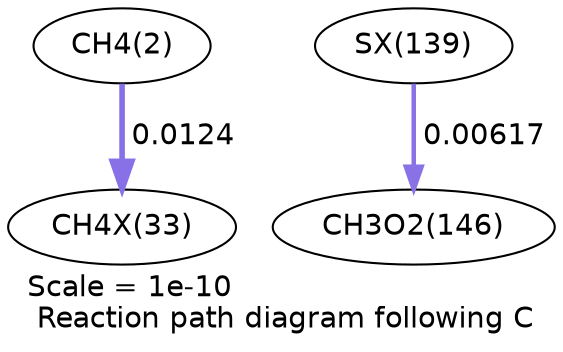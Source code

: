 digraph reaction_paths {
center=1;
s4 -> s43[fontname="Helvetica", penwidth=2.69, arrowsize=1.34, color="0.7, 0.512, 0.9"
, label=" 0.0124"];
s57 -> s29[fontname="Helvetica", penwidth=2.16, arrowsize=1.08, color="0.7, 0.506, 0.9"
, label=" 0.00617"];
s4 [ fontname="Helvetica", label="CH4(2)"];
s29 [ fontname="Helvetica", label="CH3O2(146)"];
s43 [ fontname="Helvetica", label="CH4X(33)"];
s57 [ fontname="Helvetica", label="SX(139)"];
 label = "Scale = 1e-10\l Reaction path diagram following C";
 fontname = "Helvetica";
}
